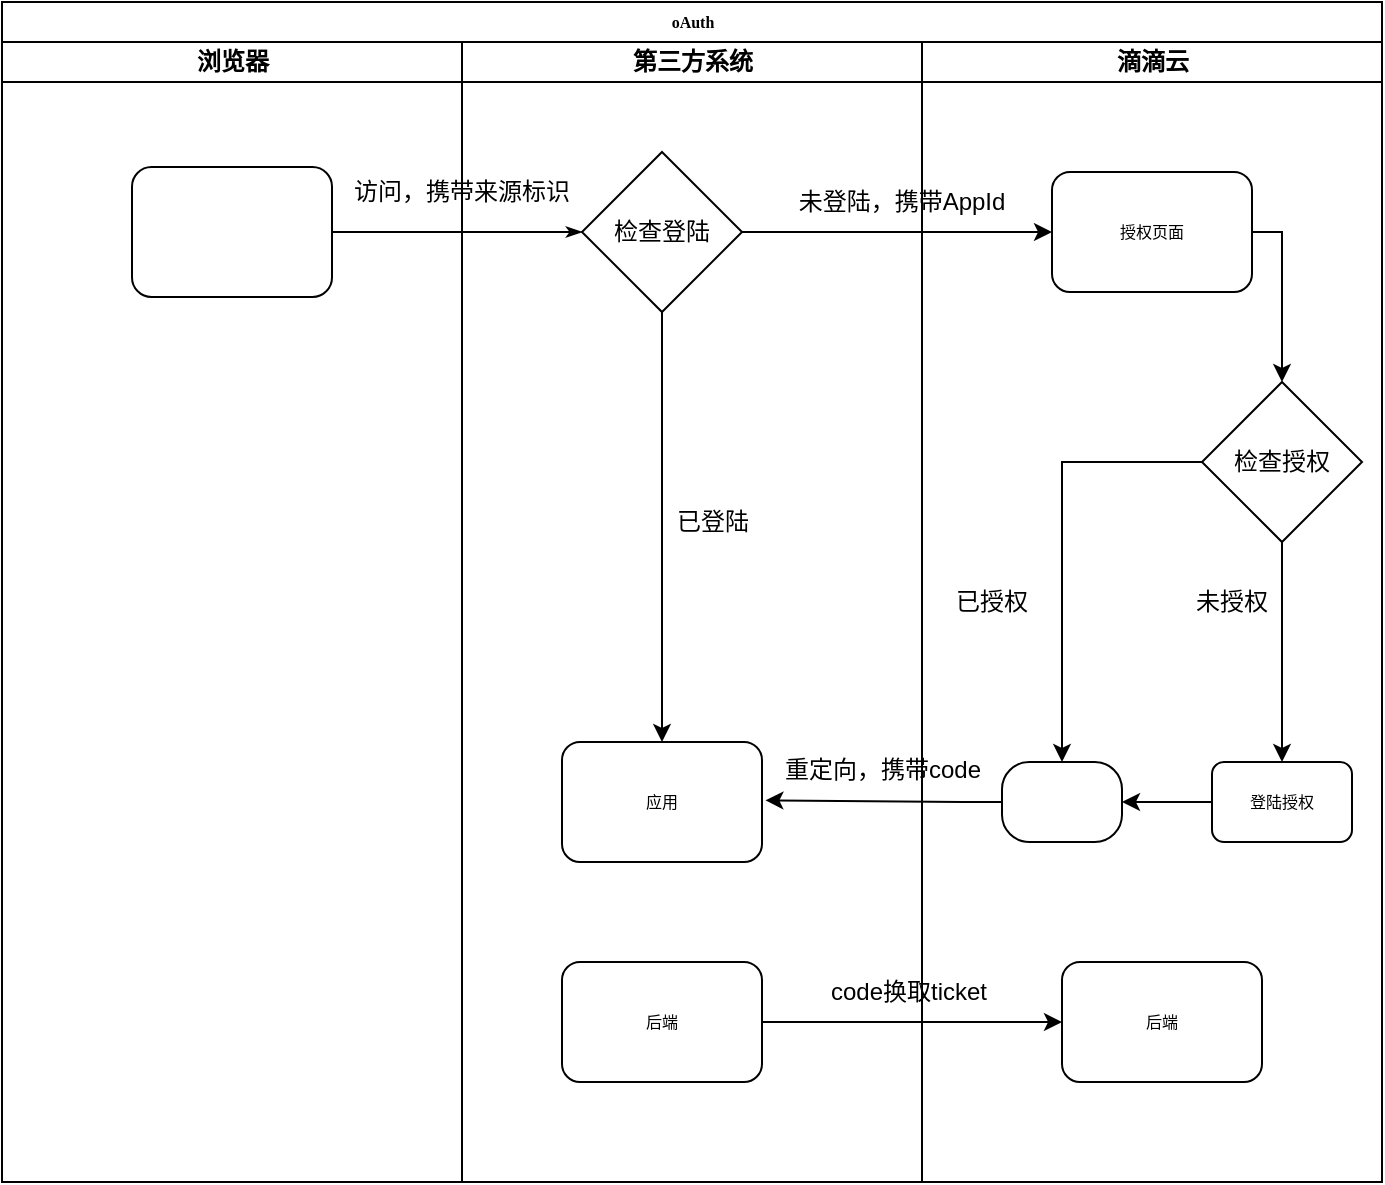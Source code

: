 <mxfile version="13.7.7" type="github">
  <diagram name="Page-1" id="74e2e168-ea6b-b213-b513-2b3c1d86103e">
    <mxGraphModel dx="938" dy="619" grid="1" gridSize="10" guides="1" tooltips="1" connect="1" arrows="1" fold="1" page="1" pageScale="1" pageWidth="1100" pageHeight="850" background="#ffffff" math="0" shadow="0">
      <root>
        <mxCell id="0" />
        <mxCell id="1" parent="0" />
        <mxCell id="77e6c97f196da883-1" value="oAuth" style="swimlane;html=1;childLayout=stackLayout;startSize=20;rounded=0;shadow=0;labelBackgroundColor=none;strokeWidth=1;fontFamily=Verdana;fontSize=8;align=center;" parent="1" vertex="1">
          <mxGeometry x="110" y="40" width="690" height="590" as="geometry" />
        </mxCell>
        <mxCell id="77e6c97f196da883-2" value="浏览器" style="swimlane;html=1;startSize=20;" parent="77e6c97f196da883-1" vertex="1">
          <mxGeometry y="20" width="230" height="570" as="geometry" />
        </mxCell>
        <mxCell id="77e6c97f196da883-8" value="" style="rounded=1;whiteSpace=wrap;html=1;shadow=0;labelBackgroundColor=none;strokeWidth=1;fontFamily=Verdana;fontSize=8;align=center;" parent="77e6c97f196da883-2" vertex="1">
          <mxGeometry x="65" y="62.5" width="100" height="65" as="geometry" />
        </mxCell>
        <mxCell id="k65bAhtD_iv1GS-tVhwP-3" value="访问，携带来源标识" style="text;html=1;strokeColor=none;fillColor=none;align=center;verticalAlign=middle;whiteSpace=wrap;rounded=0;" vertex="1" parent="77e6c97f196da883-2">
          <mxGeometry x="170" y="65" width="120" height="20" as="geometry" />
        </mxCell>
        <mxCell id="77e6c97f196da883-26" style="edgeStyle=orthogonalEdgeStyle;rounded=1;html=1;labelBackgroundColor=none;startArrow=none;startFill=0;startSize=5;endArrow=classicThin;endFill=1;endSize=5;jettySize=auto;orthogonalLoop=1;strokeWidth=1;fontFamily=Verdana;fontSize=8;entryX=0;entryY=0.5;entryDx=0;entryDy=0;" parent="77e6c97f196da883-1" source="77e6c97f196da883-8" target="k65bAhtD_iv1GS-tVhwP-18" edge="1">
          <mxGeometry relative="1" as="geometry">
            <mxPoint x="280" y="115.0" as="targetPoint" />
          </mxGeometry>
        </mxCell>
        <mxCell id="77e6c97f196da883-4" value="第三方系统" style="swimlane;html=1;startSize=20;" parent="77e6c97f196da883-1" vertex="1">
          <mxGeometry x="230" y="20" width="230" height="570" as="geometry" />
        </mxCell>
        <mxCell id="k65bAhtD_iv1GS-tVhwP-67" value="应用" style="rounded=1;whiteSpace=wrap;html=1;shadow=0;labelBackgroundColor=none;strokeWidth=1;fontFamily=Verdana;fontSize=8;align=center;" vertex="1" parent="77e6c97f196da883-4">
          <mxGeometry x="50" y="350" width="100" height="60" as="geometry" />
        </mxCell>
        <mxCell id="k65bAhtD_iv1GS-tVhwP-18" value="检查登陆" style="rhombus;whiteSpace=wrap;html=1;" vertex="1" parent="77e6c97f196da883-4">
          <mxGeometry x="60" y="55" width="80" height="80" as="geometry" />
        </mxCell>
        <mxCell id="k65bAhtD_iv1GS-tVhwP-19" style="edgeStyle=orthogonalEdgeStyle;rounded=0;orthogonalLoop=1;jettySize=auto;html=1;entryX=0.5;entryY=0;entryDx=0;entryDy=0;" edge="1" parent="77e6c97f196da883-4" source="k65bAhtD_iv1GS-tVhwP-18" target="k65bAhtD_iv1GS-tVhwP-67">
          <mxGeometry relative="1" as="geometry">
            <mxPoint x="100" y="340" as="targetPoint" />
          </mxGeometry>
        </mxCell>
        <mxCell id="k65bAhtD_iv1GS-tVhwP-71" value="后端" style="rounded=1;whiteSpace=wrap;html=1;shadow=0;labelBackgroundColor=none;strokeWidth=1;fontFamily=Verdana;fontSize=8;align=center;" vertex="1" parent="77e6c97f196da883-4">
          <mxGeometry x="50" y="460" width="100" height="60" as="geometry" />
        </mxCell>
        <mxCell id="k65bAhtD_iv1GS-tVhwP-20" value="已登陆" style="text;html=1;align=center;verticalAlign=middle;resizable=0;points=[];autosize=1;" vertex="1" parent="77e6c97f196da883-4">
          <mxGeometry x="100" y="230" width="50" height="20" as="geometry" />
        </mxCell>
        <mxCell id="k65bAhtD_iv1GS-tVhwP-10" value="滴滴云" style="swimlane;html=1;startSize=20;" vertex="1" parent="77e6c97f196da883-1">
          <mxGeometry x="460" y="20" width="230" height="570" as="geometry" />
        </mxCell>
        <mxCell id="k65bAhtD_iv1GS-tVhwP-22" value="未登陆，携带AppId" style="text;html=1;strokeColor=none;fillColor=none;align=center;verticalAlign=middle;whiteSpace=wrap;rounded=0;" vertex="1" parent="k65bAhtD_iv1GS-tVhwP-10">
          <mxGeometry x="-70" y="70" width="120" height="20" as="geometry" />
        </mxCell>
        <mxCell id="k65bAhtD_iv1GS-tVhwP-25" style="edgeStyle=orthogonalEdgeStyle;rounded=0;orthogonalLoop=1;jettySize=auto;html=1;entryX=0.5;entryY=0;entryDx=0;entryDy=0;exitX=1;exitY=0.5;exitDx=0;exitDy=0;" edge="1" parent="k65bAhtD_iv1GS-tVhwP-10" source="k65bAhtD_iv1GS-tVhwP-15" target="k65bAhtD_iv1GS-tVhwP-24">
          <mxGeometry relative="1" as="geometry">
            <Array as="points">
              <mxPoint x="180" y="95" />
            </Array>
          </mxGeometry>
        </mxCell>
        <mxCell id="k65bAhtD_iv1GS-tVhwP-55" value="已授权" style="text;html=1;strokeColor=none;fillColor=none;align=center;verticalAlign=middle;whiteSpace=wrap;rounded=0;" vertex="1" parent="k65bAhtD_iv1GS-tVhwP-10">
          <mxGeometry y="270" width="70" height="20" as="geometry" />
        </mxCell>
        <mxCell id="k65bAhtD_iv1GS-tVhwP-28" value="" style="rounded=1;whiteSpace=wrap;html=1;shadow=0;labelBackgroundColor=none;strokeWidth=1;fontFamily=Verdana;fontSize=8;align=center;arcSize=34;" vertex="1" parent="k65bAhtD_iv1GS-tVhwP-10">
          <mxGeometry x="40" y="360" width="60" height="40" as="geometry" />
        </mxCell>
        <mxCell id="k65bAhtD_iv1GS-tVhwP-52" style="edgeStyle=orthogonalEdgeStyle;rounded=0;orthogonalLoop=1;jettySize=auto;html=1;exitX=0.5;exitY=1;exitDx=0;exitDy=0;entryX=0.5;entryY=0;entryDx=0;entryDy=0;" edge="1" parent="k65bAhtD_iv1GS-tVhwP-10" source="k65bAhtD_iv1GS-tVhwP-24" target="k65bAhtD_iv1GS-tVhwP-49">
          <mxGeometry relative="1" as="geometry" />
        </mxCell>
        <mxCell id="k65bAhtD_iv1GS-tVhwP-15" value="授权页面" style="rounded=1;whiteSpace=wrap;html=1;shadow=0;labelBackgroundColor=none;strokeWidth=1;fontFamily=Verdana;fontSize=8;align=center;" vertex="1" parent="k65bAhtD_iv1GS-tVhwP-10">
          <mxGeometry x="65" y="65" width="100" height="60" as="geometry" />
        </mxCell>
        <mxCell id="k65bAhtD_iv1GS-tVhwP-72" value="后端" style="rounded=1;whiteSpace=wrap;html=1;shadow=0;labelBackgroundColor=none;strokeWidth=1;fontFamily=Verdana;fontSize=8;align=center;" vertex="1" parent="k65bAhtD_iv1GS-tVhwP-10">
          <mxGeometry x="70" y="460" width="100" height="60" as="geometry" />
        </mxCell>
        <mxCell id="k65bAhtD_iv1GS-tVhwP-56" value="未授权" style="text;html=1;strokeColor=none;fillColor=none;align=center;verticalAlign=middle;whiteSpace=wrap;rounded=0;" vertex="1" parent="k65bAhtD_iv1GS-tVhwP-10">
          <mxGeometry x="120" y="270" width="70" height="20" as="geometry" />
        </mxCell>
        <mxCell id="k65bAhtD_iv1GS-tVhwP-57" style="edgeStyle=orthogonalEdgeStyle;rounded=0;orthogonalLoop=1;jettySize=auto;html=1;entryX=1;entryY=0.5;entryDx=0;entryDy=0;" edge="1" parent="k65bAhtD_iv1GS-tVhwP-10" source="k65bAhtD_iv1GS-tVhwP-49" target="k65bAhtD_iv1GS-tVhwP-28">
          <mxGeometry relative="1" as="geometry" />
        </mxCell>
        <mxCell id="k65bAhtD_iv1GS-tVhwP-49" value="登陆授权" style="rounded=1;whiteSpace=wrap;html=1;shadow=0;labelBackgroundColor=none;strokeWidth=1;fontFamily=Verdana;fontSize=8;align=center;" vertex="1" parent="k65bAhtD_iv1GS-tVhwP-10">
          <mxGeometry x="145" y="360" width="70" height="40" as="geometry" />
        </mxCell>
        <mxCell id="k65bAhtD_iv1GS-tVhwP-24" value="检查授权" style="rhombus;whiteSpace=wrap;html=1;" vertex="1" parent="k65bAhtD_iv1GS-tVhwP-10">
          <mxGeometry x="140" y="170" width="80" height="80" as="geometry" />
        </mxCell>
        <mxCell id="k65bAhtD_iv1GS-tVhwP-54" style="edgeStyle=orthogonalEdgeStyle;rounded=0;orthogonalLoop=1;jettySize=auto;html=1;exitX=0;exitY=0.5;exitDx=0;exitDy=0;entryX=0.5;entryY=0;entryDx=0;entryDy=0;" edge="1" parent="k65bAhtD_iv1GS-tVhwP-10" source="k65bAhtD_iv1GS-tVhwP-24" target="k65bAhtD_iv1GS-tVhwP-28">
          <mxGeometry relative="1" as="geometry" />
        </mxCell>
        <mxCell id="k65bAhtD_iv1GS-tVhwP-63" style="edgeStyle=orthogonalEdgeStyle;rounded=0;orthogonalLoop=1;jettySize=auto;html=1;exitX=0.5;exitY=1;exitDx=0;exitDy=0;" edge="1" parent="k65bAhtD_iv1GS-tVhwP-10" source="k65bAhtD_iv1GS-tVhwP-55" target="k65bAhtD_iv1GS-tVhwP-55">
          <mxGeometry relative="1" as="geometry" />
        </mxCell>
        <mxCell id="k65bAhtD_iv1GS-tVhwP-21" style="edgeStyle=orthogonalEdgeStyle;rounded=0;orthogonalLoop=1;jettySize=auto;html=1;entryX=0;entryY=0.5;entryDx=0;entryDy=0;" edge="1" parent="77e6c97f196da883-1" source="k65bAhtD_iv1GS-tVhwP-18" target="k65bAhtD_iv1GS-tVhwP-15">
          <mxGeometry relative="1" as="geometry" />
        </mxCell>
        <mxCell id="k65bAhtD_iv1GS-tVhwP-73" style="edgeStyle=orthogonalEdgeStyle;rounded=0;orthogonalLoop=1;jettySize=auto;html=1;entryX=0;entryY=0.5;entryDx=0;entryDy=0;" edge="1" parent="77e6c97f196da883-1" source="k65bAhtD_iv1GS-tVhwP-71" target="k65bAhtD_iv1GS-tVhwP-72">
          <mxGeometry relative="1" as="geometry" />
        </mxCell>
        <mxCell id="k65bAhtD_iv1GS-tVhwP-62" value="重定向，携带code" style="text;html=1;align=center;verticalAlign=middle;resizable=0;points=[];autosize=1;" vertex="1" parent="1">
          <mxGeometry x="495" y="414" width="110" height="20" as="geometry" />
        </mxCell>
        <mxCell id="k65bAhtD_iv1GS-tVhwP-60" style="edgeStyle=orthogonalEdgeStyle;rounded=0;orthogonalLoop=1;jettySize=auto;html=1;entryX=-0.03;entryY=1.259;entryDx=0;entryDy=0;entryPerimeter=0;" edge="1" parent="1" source="k65bAhtD_iv1GS-tVhwP-28" target="k65bAhtD_iv1GS-tVhwP-62">
          <mxGeometry relative="1" as="geometry">
            <mxPoint x="510" y="440" as="targetPoint" />
          </mxGeometry>
        </mxCell>
        <mxCell id="k65bAhtD_iv1GS-tVhwP-75" value="code换取ticket" style="text;html=1;align=center;verticalAlign=middle;resizable=0;points=[];autosize=1;" vertex="1" parent="1">
          <mxGeometry x="518" y="525" width="90" height="20" as="geometry" />
        </mxCell>
      </root>
    </mxGraphModel>
  </diagram>
</mxfile>
